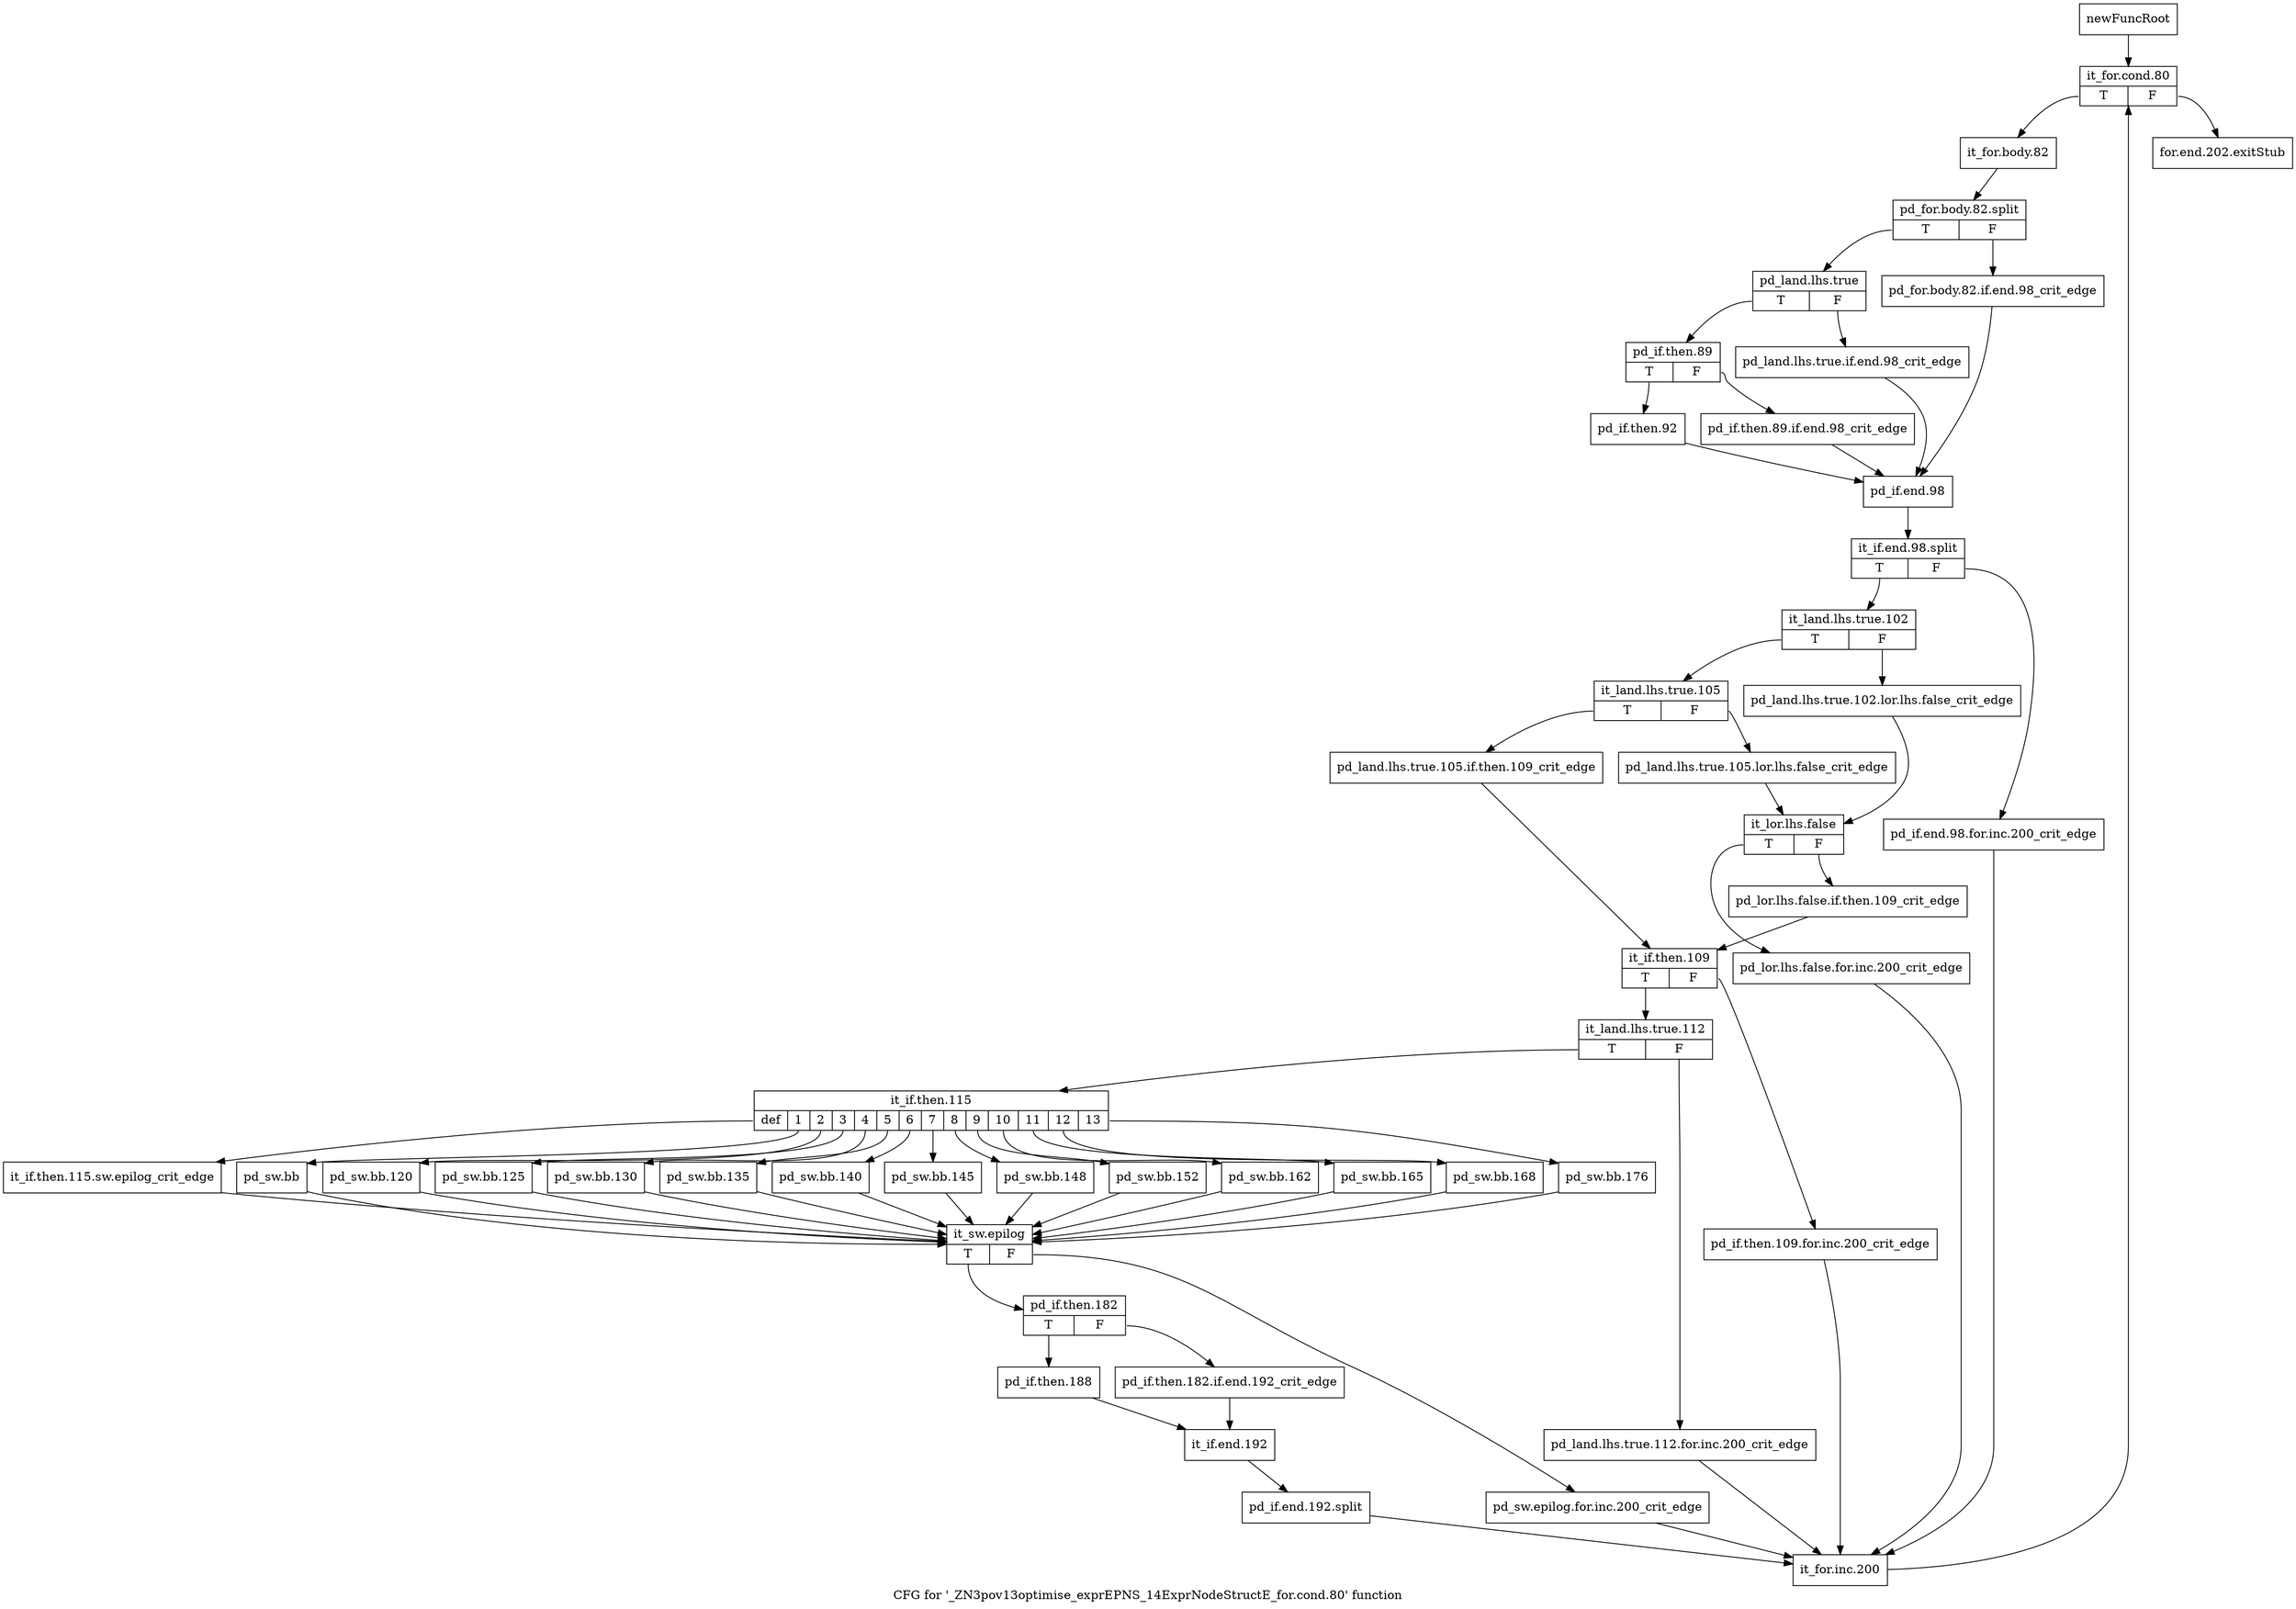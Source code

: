 digraph "CFG for '_ZN3pov13optimise_exprEPNS_14ExprNodeStructE_for.cond.80' function" {
	label="CFG for '_ZN3pov13optimise_exprEPNS_14ExprNodeStructE_for.cond.80' function";

	Node0x24476b0 [shape=record,label="{newFuncRoot}"];
	Node0x24476b0 -> Node0x2447750;
	Node0x2447700 [shape=record,label="{for.end.202.exitStub}"];
	Node0x2447750 [shape=record,label="{it_for.cond.80|{<s0>T|<s1>F}}"];
	Node0x2447750:s0 -> Node0x2447d60;
	Node0x2447750:s1 -> Node0x2447700;
	Node0x2447d60 [shape=record,label="{it_for.body.82}"];
	Node0x2447d60 -> Node0x369cad0;
	Node0x369cad0 [shape=record,label="{pd_for.body.82.split|{<s0>T|<s1>F}}"];
	Node0x369cad0:s0 -> Node0x2447e00;
	Node0x369cad0:s1 -> Node0x2447db0;
	Node0x2447db0 [shape=record,label="{pd_for.body.82.if.end.98_crit_edge}"];
	Node0x2447db0 -> Node0x2447f90;
	Node0x2447e00 [shape=record,label="{pd_land.lhs.true|{<s0>T|<s1>F}}"];
	Node0x2447e00:s0 -> Node0x2447ea0;
	Node0x2447e00:s1 -> Node0x2447e50;
	Node0x2447e50 [shape=record,label="{pd_land.lhs.true.if.end.98_crit_edge}"];
	Node0x2447e50 -> Node0x2447f90;
	Node0x2447ea0 [shape=record,label="{pd_if.then.89|{<s0>T|<s1>F}}"];
	Node0x2447ea0:s0 -> Node0x2447f40;
	Node0x2447ea0:s1 -> Node0x2447ef0;
	Node0x2447ef0 [shape=record,label="{pd_if.then.89.if.end.98_crit_edge}"];
	Node0x2447ef0 -> Node0x2447f90;
	Node0x2447f40 [shape=record,label="{pd_if.then.92}"];
	Node0x2447f40 -> Node0x2447f90;
	Node0x2447f90 [shape=record,label="{pd_if.end.98}"];
	Node0x2447f90 -> Node0x369c8d0;
	Node0x369c8d0 [shape=record,label="{it_if.end.98.split|{<s0>T|<s1>F}}"];
	Node0x369c8d0:s0 -> Node0x2448030;
	Node0x369c8d0:s1 -> Node0x2447fe0;
	Node0x2447fe0 [shape=record,label="{pd_if.end.98.for.inc.200_crit_edge}"];
	Node0x2447fe0 -> Node0x2448a80;
	Node0x2448030 [shape=record,label="{it_land.lhs.true.102|{<s0>T|<s1>F}}"];
	Node0x2448030:s0 -> Node0x24480d0;
	Node0x2448030:s1 -> Node0x2448080;
	Node0x2448080 [shape=record,label="{pd_land.lhs.true.102.lor.lhs.false_crit_edge}"];
	Node0x2448080 -> Node0x2448170;
	Node0x24480d0 [shape=record,label="{it_land.lhs.true.105|{<s0>T|<s1>F}}"];
	Node0x24480d0:s0 -> Node0x2448260;
	Node0x24480d0:s1 -> Node0x2448120;
	Node0x2448120 [shape=record,label="{pd_land.lhs.true.105.lor.lhs.false_crit_edge}"];
	Node0x2448120 -> Node0x2448170;
	Node0x2448170 [shape=record,label="{it_lor.lhs.false|{<s0>T|<s1>F}}"];
	Node0x2448170:s0 -> Node0x2448210;
	Node0x2448170:s1 -> Node0x24481c0;
	Node0x24481c0 [shape=record,label="{pd_lor.lhs.false.if.then.109_crit_edge}"];
	Node0x24481c0 -> Node0x24482b0;
	Node0x2448210 [shape=record,label="{pd_lor.lhs.false.for.inc.200_crit_edge}"];
	Node0x2448210 -> Node0x2448a80;
	Node0x2448260 [shape=record,label="{pd_land.lhs.true.105.if.then.109_crit_edge}"];
	Node0x2448260 -> Node0x24482b0;
	Node0x24482b0 [shape=record,label="{it_if.then.109|{<s0>T|<s1>F}}"];
	Node0x24482b0:s0 -> Node0x2448350;
	Node0x24482b0:s1 -> Node0x2448300;
	Node0x2448300 [shape=record,label="{pd_if.then.109.for.inc.200_crit_edge}"];
	Node0x2448300 -> Node0x2448a80;
	Node0x2448350 [shape=record,label="{it_land.lhs.true.112|{<s0>T|<s1>F}}"];
	Node0x2448350:s0 -> Node0x24483f0;
	Node0x2448350:s1 -> Node0x24483a0;
	Node0x24483a0 [shape=record,label="{pd_land.lhs.true.112.for.inc.200_crit_edge}"];
	Node0x24483a0 -> Node0x2448a80;
	Node0x24483f0 [shape=record,label="{it_if.then.115|{<s0>def|<s1>1|<s2>2|<s3>3|<s4>4|<s5>5|<s6>6|<s7>7|<s8>8|<s9>9|<s10>10|<s11>11|<s12>12|<s13>13}}"];
	Node0x24483f0:s0 -> Node0x2448850;
	Node0x24483f0:s1 -> Node0x2448800;
	Node0x24483f0:s2 -> Node0x24487b0;
	Node0x24483f0:s3 -> Node0x2448760;
	Node0x24483f0:s4 -> Node0x2448710;
	Node0x24483f0:s5 -> Node0x24486c0;
	Node0x24483f0:s6 -> Node0x2448670;
	Node0x24483f0:s7 -> Node0x2448620;
	Node0x24483f0:s8 -> Node0x24485d0;
	Node0x24483f0:s9 -> Node0x2448580;
	Node0x24483f0:s10 -> Node0x2448530;
	Node0x24483f0:s11 -> Node0x24484e0;
	Node0x24483f0:s12 -> Node0x2448490;
	Node0x24483f0:s13 -> Node0x2448440;
	Node0x2448440 [shape=record,label="{pd_sw.bb.176}"];
	Node0x2448440 -> Node0x24488a0;
	Node0x2448490 [shape=record,label="{pd_sw.bb.168}"];
	Node0x2448490 -> Node0x24488a0;
	Node0x24484e0 [shape=record,label="{pd_sw.bb.165}"];
	Node0x24484e0 -> Node0x24488a0;
	Node0x2448530 [shape=record,label="{pd_sw.bb.162}"];
	Node0x2448530 -> Node0x24488a0;
	Node0x2448580 [shape=record,label="{pd_sw.bb.152}"];
	Node0x2448580 -> Node0x24488a0;
	Node0x24485d0 [shape=record,label="{pd_sw.bb.148}"];
	Node0x24485d0 -> Node0x24488a0;
	Node0x2448620 [shape=record,label="{pd_sw.bb.145}"];
	Node0x2448620 -> Node0x24488a0;
	Node0x2448670 [shape=record,label="{pd_sw.bb.140}"];
	Node0x2448670 -> Node0x24488a0;
	Node0x24486c0 [shape=record,label="{pd_sw.bb.135}"];
	Node0x24486c0 -> Node0x24488a0;
	Node0x2448710 [shape=record,label="{pd_sw.bb.130}"];
	Node0x2448710 -> Node0x24488a0;
	Node0x2448760 [shape=record,label="{pd_sw.bb.125}"];
	Node0x2448760 -> Node0x24488a0;
	Node0x24487b0 [shape=record,label="{pd_sw.bb.120}"];
	Node0x24487b0 -> Node0x24488a0;
	Node0x2448800 [shape=record,label="{pd_sw.bb}"];
	Node0x2448800 -> Node0x24488a0;
	Node0x2448850 [shape=record,label="{it_if.then.115.sw.epilog_crit_edge}"];
	Node0x2448850 -> Node0x24488a0;
	Node0x24488a0 [shape=record,label="{it_sw.epilog|{<s0>T|<s1>F}}"];
	Node0x24488a0:s0 -> Node0x2448940;
	Node0x24488a0:s1 -> Node0x24488f0;
	Node0x24488f0 [shape=record,label="{pd_sw.epilog.for.inc.200_crit_edge}"];
	Node0x24488f0 -> Node0x2448a80;
	Node0x2448940 [shape=record,label="{pd_if.then.182|{<s0>T|<s1>F}}"];
	Node0x2448940:s0 -> Node0x24489e0;
	Node0x2448940:s1 -> Node0x2448990;
	Node0x2448990 [shape=record,label="{pd_if.then.182.if.end.192_crit_edge}"];
	Node0x2448990 -> Node0x2448a30;
	Node0x24489e0 [shape=record,label="{pd_if.then.188}"];
	Node0x24489e0 -> Node0x2448a30;
	Node0x2448a30 [shape=record,label="{it_if.end.192}"];
	Node0x2448a30 -> Node0x36a78c0;
	Node0x36a78c0 [shape=record,label="{pd_if.end.192.split}"];
	Node0x36a78c0 -> Node0x2448a80;
	Node0x2448a80 [shape=record,label="{it_for.inc.200}"];
	Node0x2448a80 -> Node0x2447750;
}
